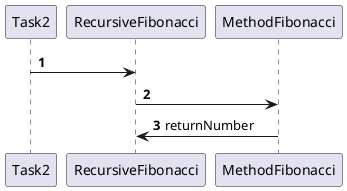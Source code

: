 @startuml
'https://plantuml.com/sequence-diagram

autonumber

Task2 -> RecursiveFibonacci
RecursiveFibonacci -> MethodFibonacci
RecursiveFibonacci <- MethodFibonacci:returnNumber
@enduml